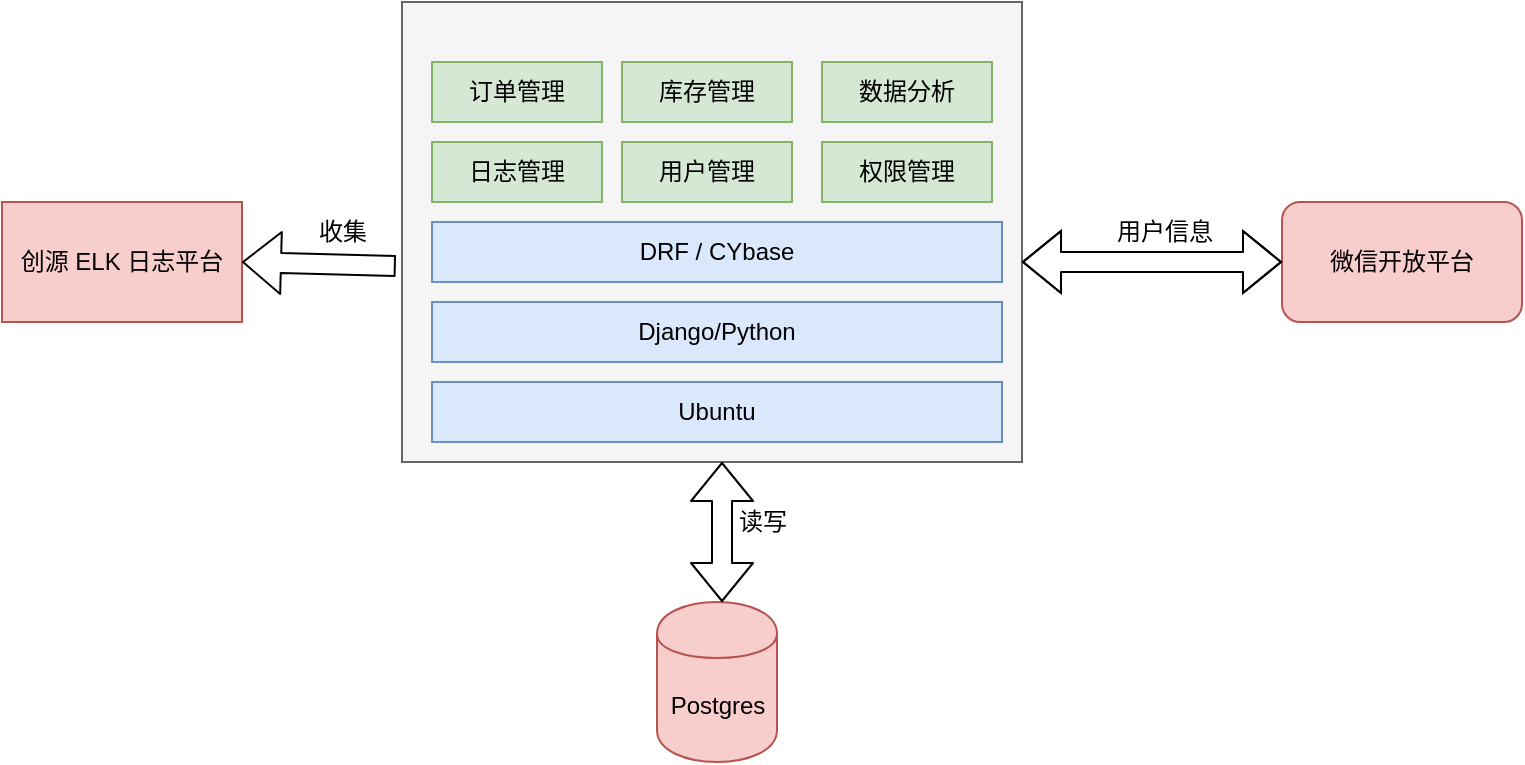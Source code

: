 <mxfile version="13.0.0" type="github">
  <diagram id="Ht1M8jgEwFfnCIfOTk4-" name="Page-1">
    <mxGraphModel dx="1197" dy="715" grid="1" gridSize="10" guides="1" tooltips="1" connect="1" arrows="1" fold="1" page="1" pageScale="1" pageWidth="1169" pageHeight="827" math="0" shadow="0">
      <root>
        <mxCell id="0" />
        <mxCell id="1" parent="0" />
        <mxCell id="IRfrHBrm6OW_r3Jur07C-1" value="微信开放平台" style="rounded=1;whiteSpace=wrap;html=1;fillColor=#f8cecc;strokeColor=#b85450;" vertex="1" parent="1">
          <mxGeometry x="930" y="190" width="120" height="60" as="geometry" />
        </mxCell>
        <mxCell id="IRfrHBrm6OW_r3Jur07C-4" value="" style="rounded=0;whiteSpace=wrap;html=1;fillColor=#f5f5f5;strokeColor=#666666;fontColor=#333333;" vertex="1" parent="1">
          <mxGeometry x="490" y="90" width="310" height="230" as="geometry" />
        </mxCell>
        <mxCell id="IRfrHBrm6OW_r3Jur07C-7" value="Ubuntu" style="rounded=0;whiteSpace=wrap;html=1;fillColor=#dae8fc;strokeColor=#6c8ebf;" vertex="1" parent="1">
          <mxGeometry x="505" y="280" width="285" height="30" as="geometry" />
        </mxCell>
        <mxCell id="IRfrHBrm6OW_r3Jur07C-8" value="Django/Python" style="rounded=0;whiteSpace=wrap;html=1;fillColor=#dae8fc;strokeColor=#6c8ebf;" vertex="1" parent="1">
          <mxGeometry x="505" y="240" width="285" height="30" as="geometry" />
        </mxCell>
        <mxCell id="IRfrHBrm6OW_r3Jur07C-9" value="DRF / CYbase" style="rounded=0;whiteSpace=wrap;html=1;fillColor=#dae8fc;strokeColor=#6c8ebf;" vertex="1" parent="1">
          <mxGeometry x="505" y="200" width="285" height="30" as="geometry" />
        </mxCell>
        <mxCell id="IRfrHBrm6OW_r3Jur07C-10" value="创源 ELK 日志平台" style="rounded=0;whiteSpace=wrap;html=1;fillColor=#f8cecc;strokeColor=#b85450;" vertex="1" parent="1">
          <mxGeometry x="290" y="190" width="120" height="60" as="geometry" />
        </mxCell>
        <mxCell id="IRfrHBrm6OW_r3Jur07C-11" value="日志管理" style="rounded=0;whiteSpace=wrap;html=1;fillColor=#d5e8d4;strokeColor=#82b366;" vertex="1" parent="1">
          <mxGeometry x="505" y="160" width="85" height="30" as="geometry" />
        </mxCell>
        <mxCell id="IRfrHBrm6OW_r3Jur07C-12" value="用户管理" style="rounded=0;whiteSpace=wrap;html=1;fillColor=#d5e8d4;strokeColor=#82b366;" vertex="1" parent="1">
          <mxGeometry x="600" y="160" width="85" height="30" as="geometry" />
        </mxCell>
        <mxCell id="IRfrHBrm6OW_r3Jur07C-13" value="权限管理" style="rounded=0;whiteSpace=wrap;html=1;fillColor=#d5e8d4;strokeColor=#82b366;" vertex="1" parent="1">
          <mxGeometry x="700" y="160" width="85" height="30" as="geometry" />
        </mxCell>
        <mxCell id="IRfrHBrm6OW_r3Jur07C-15" value="订单管理" style="rounded=0;whiteSpace=wrap;html=1;fillColor=#d5e8d4;strokeColor=#82b366;" vertex="1" parent="1">
          <mxGeometry x="505" y="120" width="85" height="30" as="geometry" />
        </mxCell>
        <mxCell id="IRfrHBrm6OW_r3Jur07C-16" value="库存管理" style="rounded=0;whiteSpace=wrap;html=1;fillColor=#d5e8d4;strokeColor=#82b366;" vertex="1" parent="1">
          <mxGeometry x="600" y="120" width="85" height="30" as="geometry" />
        </mxCell>
        <mxCell id="IRfrHBrm6OW_r3Jur07C-17" value="数据分析" style="rounded=0;whiteSpace=wrap;html=1;fillColor=#d5e8d4;strokeColor=#82b366;" vertex="1" parent="1">
          <mxGeometry x="700" y="120" width="85" height="30" as="geometry" />
        </mxCell>
        <mxCell id="IRfrHBrm6OW_r3Jur07C-18" value="" style="shape=flexArrow;endArrow=classic;html=1;exitX=-0.01;exitY=0.574;exitDx=0;exitDy=0;exitPerimeter=0;entryX=1;entryY=0.5;entryDx=0;entryDy=0;" edge="1" parent="1" source="IRfrHBrm6OW_r3Jur07C-4" target="IRfrHBrm6OW_r3Jur07C-10">
          <mxGeometry width="50" height="50" relative="1" as="geometry">
            <mxPoint x="390" y="410" as="sourcePoint" />
            <mxPoint x="440" y="360" as="targetPoint" />
          </mxGeometry>
        </mxCell>
        <mxCell id="IRfrHBrm6OW_r3Jur07C-19" value="" style="shape=flexArrow;endArrow=classic;startArrow=classic;html=1;exitX=1;exitY=0.565;exitDx=0;exitDy=0;exitPerimeter=0;entryX=0;entryY=0.5;entryDx=0;entryDy=0;" edge="1" parent="1" source="IRfrHBrm6OW_r3Jur07C-4" target="IRfrHBrm6OW_r3Jur07C-1">
          <mxGeometry width="50" height="50" relative="1" as="geometry">
            <mxPoint x="830" y="230" as="sourcePoint" />
            <mxPoint x="880" y="180" as="targetPoint" />
            <Array as="points">
              <mxPoint x="870" y="220" />
            </Array>
          </mxGeometry>
        </mxCell>
        <mxCell id="IRfrHBrm6OW_r3Jur07C-20" value="用户信息" style="text;html=1;align=center;verticalAlign=middle;resizable=0;points=[];autosize=1;" vertex="1" parent="1">
          <mxGeometry x="841" y="195" width="60" height="20" as="geometry" />
        </mxCell>
        <mxCell id="IRfrHBrm6OW_r3Jur07C-22" value="收集" style="text;html=1;align=center;verticalAlign=middle;resizable=0;points=[];autosize=1;" vertex="1" parent="1">
          <mxGeometry x="440" y="195" width="40" height="20" as="geometry" />
        </mxCell>
        <mxCell id="IRfrHBrm6OW_r3Jur07C-23" value="Postgres" style="shape=cylinder;whiteSpace=wrap;html=1;boundedLbl=1;backgroundOutline=1;fillColor=#f8cecc;strokeColor=#b85450;" vertex="1" parent="1">
          <mxGeometry x="617.5" y="390" width="60" height="80" as="geometry" />
        </mxCell>
        <mxCell id="IRfrHBrm6OW_r3Jur07C-24" value="" style="shape=flexArrow;endArrow=classic;startArrow=classic;html=1;" edge="1" parent="1">
          <mxGeometry width="50" height="50" relative="1" as="geometry">
            <mxPoint x="650" y="390" as="sourcePoint" />
            <mxPoint x="650" y="320" as="targetPoint" />
          </mxGeometry>
        </mxCell>
        <mxCell id="IRfrHBrm6OW_r3Jur07C-25" value="读写" style="text;html=1;align=center;verticalAlign=middle;resizable=0;points=[];autosize=1;" vertex="1" parent="1">
          <mxGeometry x="650" y="340" width="40" height="20" as="geometry" />
        </mxCell>
      </root>
    </mxGraphModel>
  </diagram>
</mxfile>
